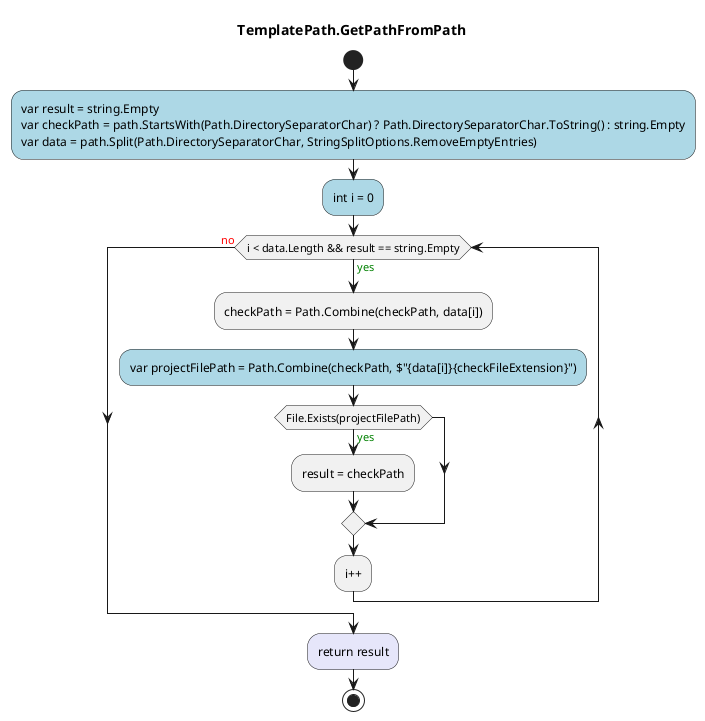 @startuml TemplatePath.GetPathFromPath
title TemplatePath.GetPathFromPath
start
#LightBlue:var result = string.Empty
var checkPath = path.StartsWith(Path.DirectorySeparatorChar) ? Path.DirectorySeparatorChar.ToString() : string.Empty
var data = path.Split(Path.DirectorySeparatorChar, StringSplitOptions.RemoveEmptyEntries);
#LightBlue:int i = 0;
while (i < data.Length && result == string.Empty) is (<color:green>yes)
    :checkPath = Path.Combine(checkPath, data[i]);
    #LightBlue:var projectFilePath = Path.Combine(checkPath, $"{data[i]}{checkFileExtension}");
    if (File.Exists(projectFilePath)) then (<color:green>yes)
        :result = checkPath;
    endif
:i++;
endwhile (<color:red>no)
#Lavender:return result;
stop
@enduml
